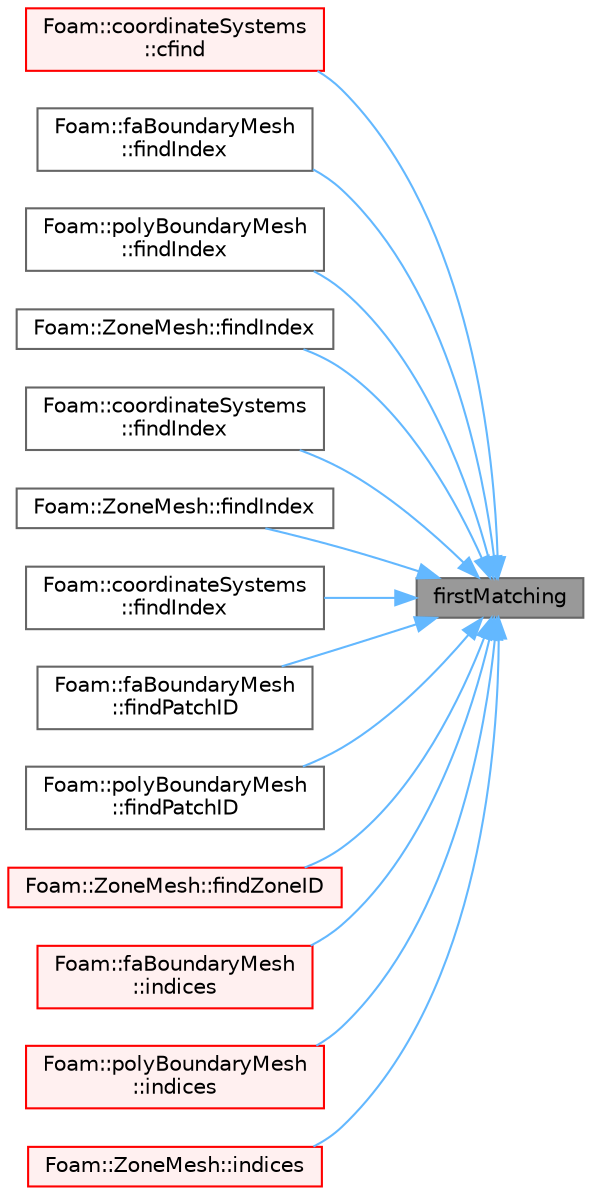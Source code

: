 digraph "firstMatching"
{
 // LATEX_PDF_SIZE
  bgcolor="transparent";
  edge [fontname=Helvetica,fontsize=10,labelfontname=Helvetica,labelfontsize=10];
  node [fontname=Helvetica,fontsize=10,shape=box,height=0.2,width=0.4];
  rankdir="RL";
  Node1 [id="Node000001",label="firstMatching",height=0.2,width=0.4,color="gray40", fillcolor="grey60", style="filled", fontcolor="black",tooltip=" "];
  Node1 -> Node2 [id="edge1_Node000001_Node000002",dir="back",color="steelblue1",style="solid",tooltip=" "];
  Node2 [id="Node000002",label="Foam::coordinateSystems\l::cfind",height=0.2,width=0.4,color="red", fillcolor="#FFF0F0", style="filled",URL="$classFoam_1_1coordinateSystems.html#a1aadc94202d07825c916c8b8fcdf81ad",tooltip=" "];
  Node1 -> Node4 [id="edge2_Node000001_Node000004",dir="back",color="steelblue1",style="solid",tooltip=" "];
  Node4 [id="Node000004",label="Foam::faBoundaryMesh\l::findIndex",height=0.2,width=0.4,color="grey40", fillcolor="white", style="filled",URL="$classFoam_1_1faBoundaryMesh.html#af931a45349de0b361d989c4d0b557799",tooltip=" "];
  Node1 -> Node5 [id="edge3_Node000001_Node000005",dir="back",color="steelblue1",style="solid",tooltip=" "];
  Node5 [id="Node000005",label="Foam::polyBoundaryMesh\l::findIndex",height=0.2,width=0.4,color="grey40", fillcolor="white", style="filled",URL="$classFoam_1_1polyBoundaryMesh.html#af931a45349de0b361d989c4d0b557799",tooltip=" "];
  Node1 -> Node6 [id="edge4_Node000001_Node000006",dir="back",color="steelblue1",style="solid",tooltip=" "];
  Node6 [id="Node000006",label="Foam::ZoneMesh::findIndex",height=0.2,width=0.4,color="grey40", fillcolor="white", style="filled",URL="$classFoam_1_1ZoneMesh.html#af931a45349de0b361d989c4d0b557799",tooltip=" "];
  Node1 -> Node7 [id="edge5_Node000001_Node000007",dir="back",color="steelblue1",style="solid",tooltip=" "];
  Node7 [id="Node000007",label="Foam::coordinateSystems\l::findIndex",height=0.2,width=0.4,color="grey40", fillcolor="white", style="filled",URL="$classFoam_1_1coordinateSystems.html#af931a45349de0b361d989c4d0b557799",tooltip=" "];
  Node1 -> Node8 [id="edge6_Node000001_Node000008",dir="back",color="steelblue1",style="solid",tooltip=" "];
  Node8 [id="Node000008",label="Foam::ZoneMesh::findIndex",height=0.2,width=0.4,color="grey40", fillcolor="white", style="filled",URL="$classFoam_1_1ZoneMesh.html#a98b26a3a256bb4340a465f07c68cab53",tooltip=" "];
  Node1 -> Node9 [id="edge7_Node000001_Node000009",dir="back",color="steelblue1",style="solid",tooltip=" "];
  Node9 [id="Node000009",label="Foam::coordinateSystems\l::findIndex",height=0.2,width=0.4,color="grey40", fillcolor="white", style="filled",URL="$classFoam_1_1coordinateSystems.html#a98b26a3a256bb4340a465f07c68cab53",tooltip=" "];
  Node1 -> Node10 [id="edge8_Node000001_Node000010",dir="back",color="steelblue1",style="solid",tooltip=" "];
  Node10 [id="Node000010",label="Foam::faBoundaryMesh\l::findPatchID",height=0.2,width=0.4,color="grey40", fillcolor="white", style="filled",URL="$classFoam_1_1faBoundaryMesh.html#a4ac5211738c57909bacbb986b6e86985",tooltip=" "];
  Node1 -> Node11 [id="edge9_Node000001_Node000011",dir="back",color="steelblue1",style="solid",tooltip=" "];
  Node11 [id="Node000011",label="Foam::polyBoundaryMesh\l::findPatchID",height=0.2,width=0.4,color="grey40", fillcolor="white", style="filled",URL="$classFoam_1_1polyBoundaryMesh.html#a4ac5211738c57909bacbb986b6e86985",tooltip=" "];
  Node1 -> Node12 [id="edge10_Node000001_Node000012",dir="back",color="steelblue1",style="solid",tooltip=" "];
  Node12 [id="Node000012",label="Foam::ZoneMesh::findZoneID",height=0.2,width=0.4,color="red", fillcolor="#FFF0F0", style="filled",URL="$classFoam_1_1ZoneMesh.html#a13d1a124b375b062a1c226196db8b486",tooltip=" "];
  Node1 -> Node27 [id="edge11_Node000001_Node000027",dir="back",color="steelblue1",style="solid",tooltip=" "];
  Node27 [id="Node000027",label="Foam::faBoundaryMesh\l::indices",height=0.2,width=0.4,color="red", fillcolor="#FFF0F0", style="filled",URL="$classFoam_1_1faBoundaryMesh.html#aeefe05a8ca2402a7c5d13b764c0cd00d",tooltip=" "];
  Node1 -> Node29 [id="edge12_Node000001_Node000029",dir="back",color="steelblue1",style="solid",tooltip=" "];
  Node29 [id="Node000029",label="Foam::polyBoundaryMesh\l::indices",height=0.2,width=0.4,color="red", fillcolor="#FFF0F0", style="filled",URL="$classFoam_1_1polyBoundaryMesh.html#aeefe05a8ca2402a7c5d13b764c0cd00d",tooltip=" "];
  Node1 -> Node31 [id="edge13_Node000001_Node000031",dir="back",color="steelblue1",style="solid",tooltip=" "];
  Node31 [id="Node000031",label="Foam::ZoneMesh::indices",height=0.2,width=0.4,color="red", fillcolor="#FFF0F0", style="filled",URL="$classFoam_1_1ZoneMesh.html#aeefe05a8ca2402a7c5d13b764c0cd00d",tooltip=" "];
}
